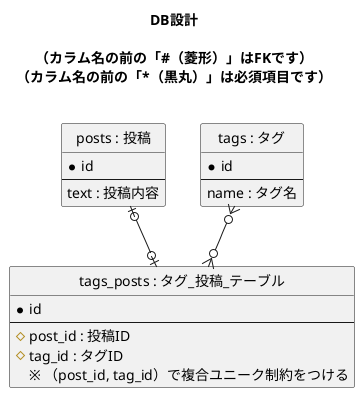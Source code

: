 @startuml

' hide the spot
hide circle

title
DB設計

（カラム名の前の「#（菱形）」はFKです）
（カラム名の前の「*（黒丸）」は必須項目です）

endtitle

entity "posts : 投稿" as posts {
  *id
  --
  text : 投稿内容
}

entity "tags : タグ" as tags {
  *id
  --
  name : タグ名
}

entity "tags_posts : タグ_投稿_テーブル" as tags_posts {
  *id
  --
  #post_id : 投稿ID
  #tag_id : タグID
  ※ （post_id, tag_id）で複合ユニーク制約をつける
}

posts |o--o| tags_posts
tags }o--o{ tags_posts

@enduml
